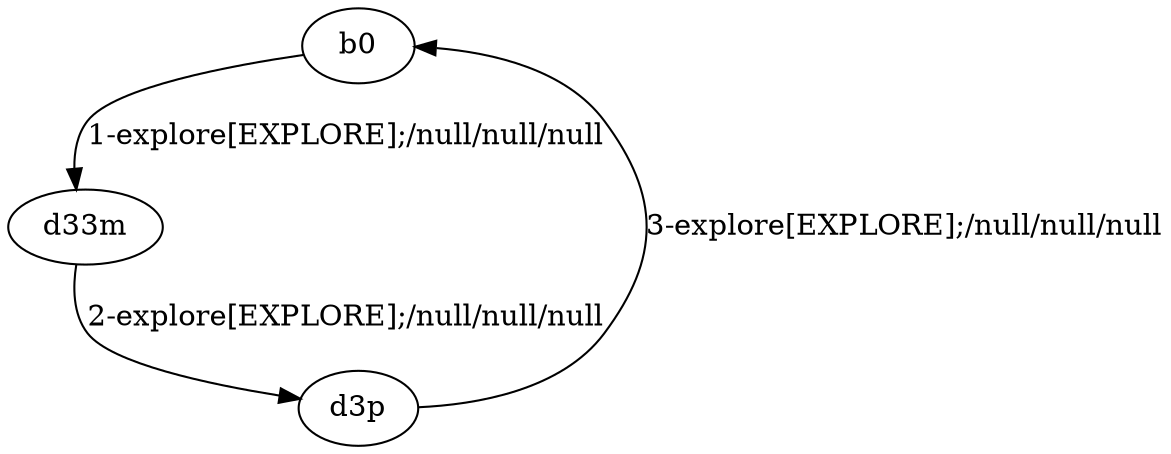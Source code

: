 # Total number of goals covered by this test: 1
# d3p --> b0

digraph g {
"b0" -> "d33m" [label = "1-explore[EXPLORE];/null/null/null"];
"d33m" -> "d3p" [label = "2-explore[EXPLORE];/null/null/null"];
"d3p" -> "b0" [label = "3-explore[EXPLORE];/null/null/null"];
}